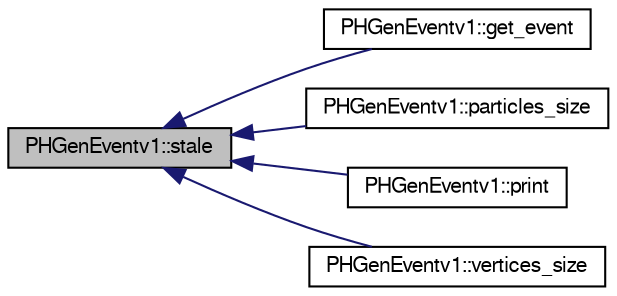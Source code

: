 digraph "PHGenEventv1::stale"
{
  bgcolor="transparent";
  edge [fontname="FreeSans",fontsize="10",labelfontname="FreeSans",labelfontsize="10"];
  node [fontname="FreeSans",fontsize="10",shape=record];
  rankdir="LR";
  Node1 [label="PHGenEventv1::stale",height=0.2,width=0.4,color="black", fillcolor="grey75", style="filled" fontcolor="black"];
  Node1 -> Node2 [dir="back",color="midnightblue",fontsize="10",style="solid",fontname="FreeSans"];
  Node2 [label="PHGenEventv1::get_event",height=0.2,width=0.4,color="black",URL="$da/d6b/classPHGenEventv1.html#a7772b04af5fc8559bb21f790450a9cf2"];
  Node1 -> Node3 [dir="back",color="midnightblue",fontsize="10",style="solid",fontname="FreeSans"];
  Node3 [label="PHGenEventv1::particles_size",height=0.2,width=0.4,color="black",URL="$da/d6b/classPHGenEventv1.html#a91b02a3b1a28f17ba6446d4dd2d22d1c"];
  Node1 -> Node4 [dir="back",color="midnightblue",fontsize="10",style="solid",fontname="FreeSans"];
  Node4 [label="PHGenEventv1::print",height=0.2,width=0.4,color="black",URL="$da/d6b/classPHGenEventv1.html#af8bdf4fdbb7d397fc503ab3fef1ce6c4"];
  Node1 -> Node5 [dir="back",color="midnightblue",fontsize="10",style="solid",fontname="FreeSans"];
  Node5 [label="PHGenEventv1::vertices_size",height=0.2,width=0.4,color="black",URL="$da/d6b/classPHGenEventv1.html#a2a9e95022d43fad8bee21b4eb79891fc"];
}
